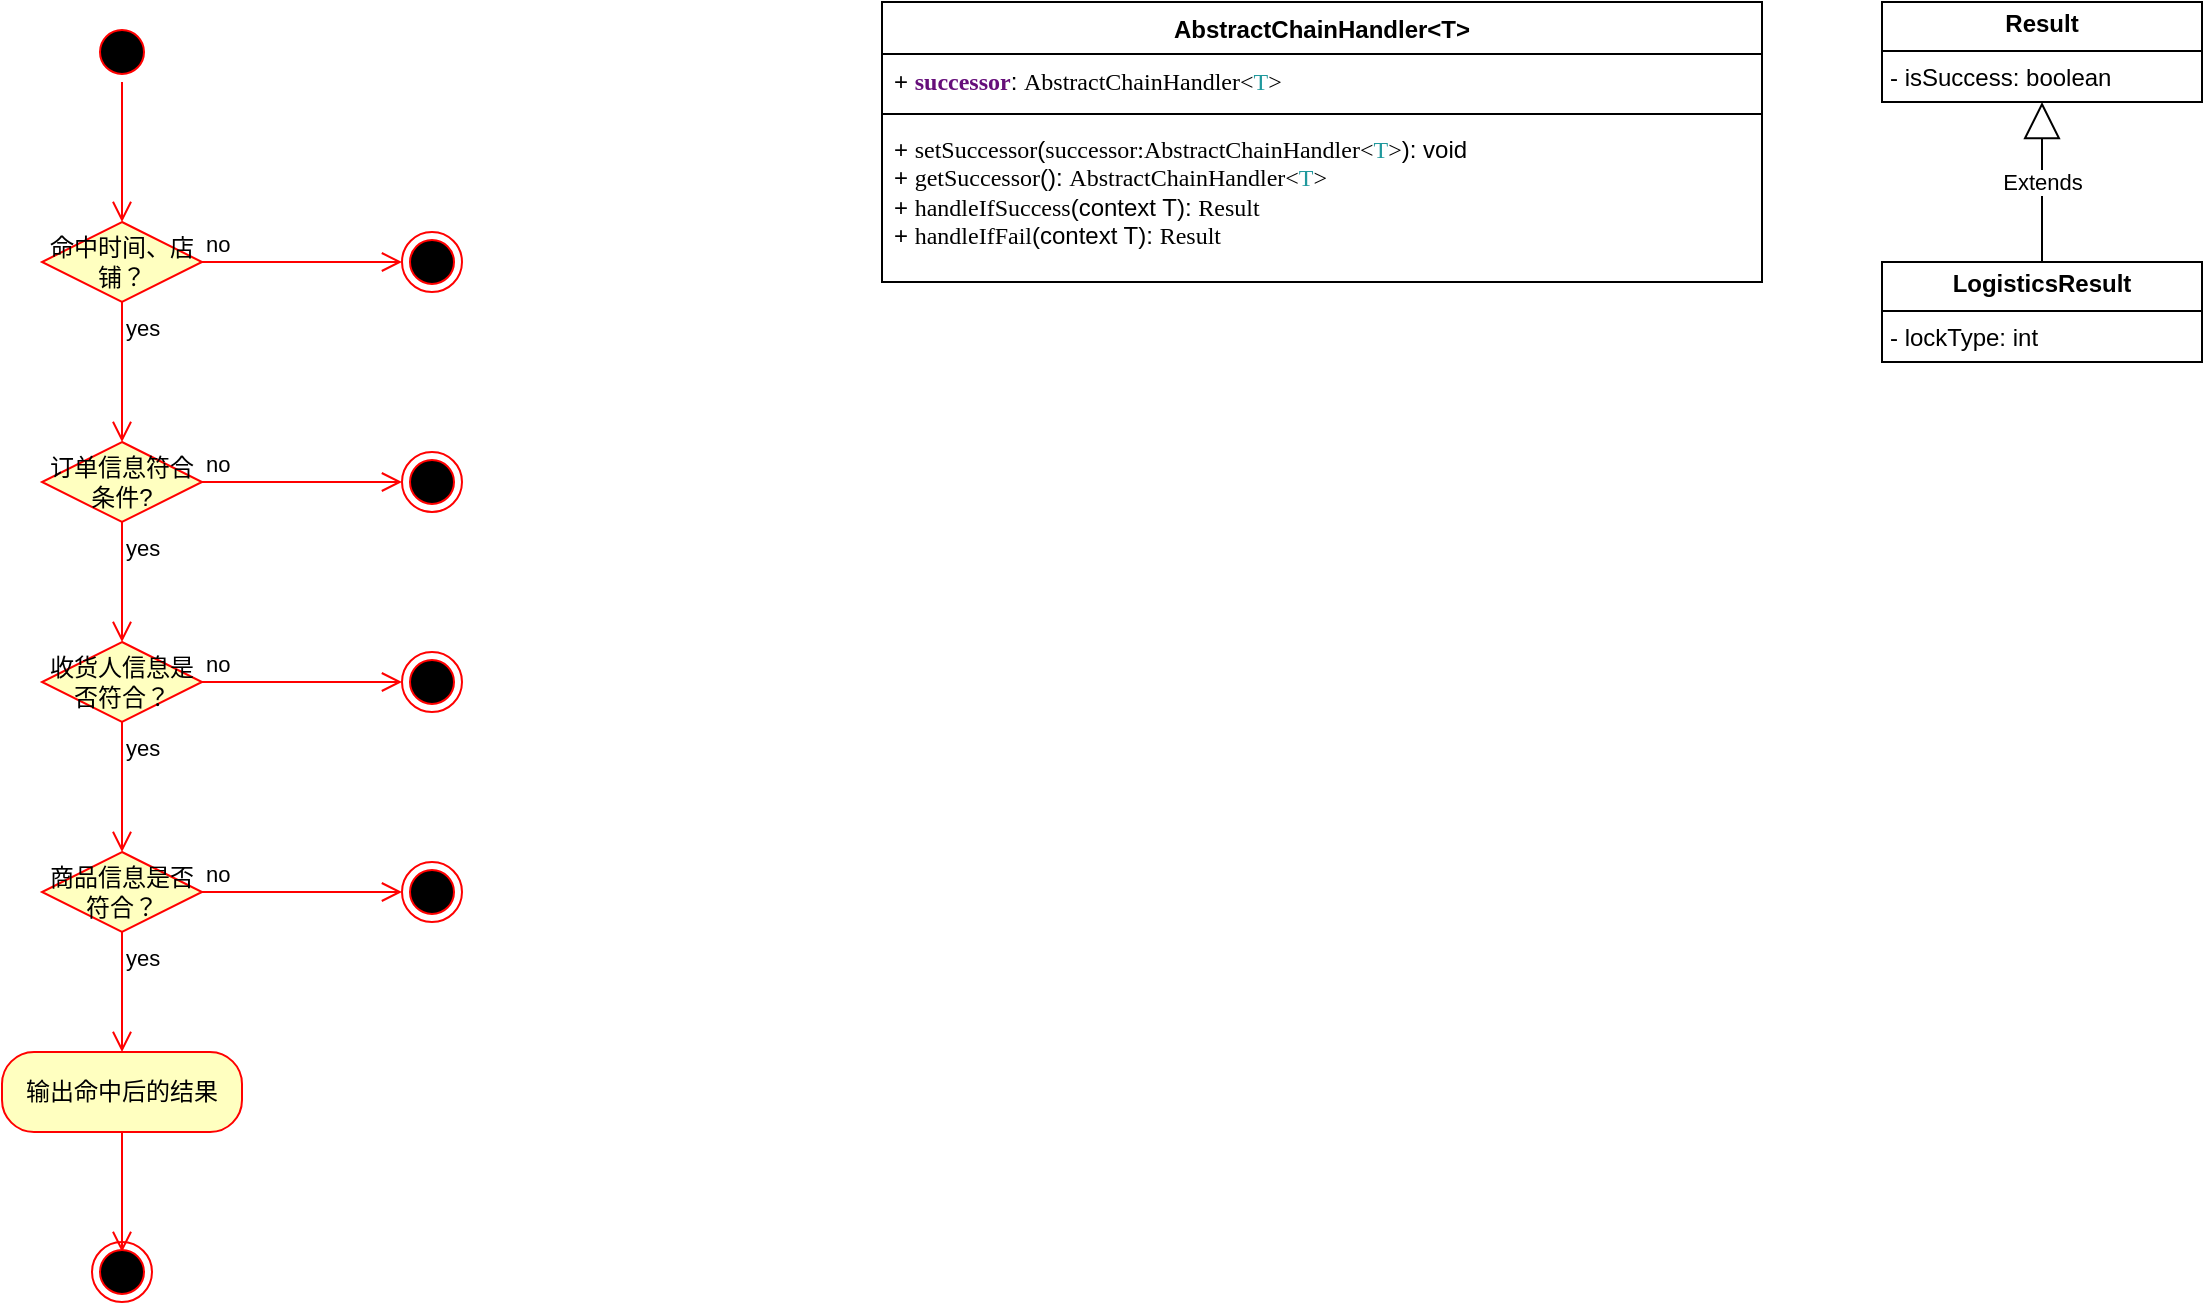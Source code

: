 <mxfile version="24.4.13" type="github">
  <diagram name="第 1 页" id="Sc-aIbsoR985SgzVdLsM">
    <mxGraphModel dx="954" dy="579" grid="1" gridSize="10" guides="1" tooltips="1" connect="1" arrows="1" fold="1" page="1" pageScale="1" pageWidth="827" pageHeight="1169" math="0" shadow="0">
      <root>
        <mxCell id="0" />
        <mxCell id="1" parent="0" />
        <mxCell id="xKwDkKaY8YSx_MqXHMU7-4" value="" style="ellipse;html=1;shape=startState;fillColor=#000000;strokeColor=#ff0000;" vertex="1" parent="1">
          <mxGeometry x="105" y="70" width="30" height="30" as="geometry" />
        </mxCell>
        <mxCell id="xKwDkKaY8YSx_MqXHMU7-5" value="" style="edgeStyle=orthogonalEdgeStyle;html=1;verticalAlign=bottom;endArrow=open;endSize=8;strokeColor=#ff0000;rounded=0;entryX=0.5;entryY=0;entryDx=0;entryDy=0;" edge="1" source="xKwDkKaY8YSx_MqXHMU7-4" parent="1" target="xKwDkKaY8YSx_MqXHMU7-8">
          <mxGeometry relative="1" as="geometry">
            <mxPoint x="125" y="160" as="targetPoint" />
          </mxGeometry>
        </mxCell>
        <mxCell id="xKwDkKaY8YSx_MqXHMU7-8" value="命中时间、店铺？" style="rhombus;whiteSpace=wrap;html=1;fontColor=#000000;fillColor=#ffffc0;strokeColor=#ff0000;" vertex="1" parent="1">
          <mxGeometry x="80" y="170" width="80" height="40" as="geometry" />
        </mxCell>
        <mxCell id="xKwDkKaY8YSx_MqXHMU7-9" value="no" style="edgeStyle=orthogonalEdgeStyle;html=1;align=left;verticalAlign=bottom;endArrow=open;endSize=8;strokeColor=#ff0000;rounded=0;entryX=0;entryY=0.5;entryDx=0;entryDy=0;" edge="1" source="xKwDkKaY8YSx_MqXHMU7-8" parent="1" target="xKwDkKaY8YSx_MqXHMU7-25">
          <mxGeometry x="-1" relative="1" as="geometry">
            <mxPoint x="260" y="190" as="targetPoint" />
          </mxGeometry>
        </mxCell>
        <mxCell id="xKwDkKaY8YSx_MqXHMU7-10" value="yes" style="edgeStyle=orthogonalEdgeStyle;html=1;align=left;verticalAlign=top;endArrow=open;endSize=8;strokeColor=#ff0000;rounded=0;entryX=0.5;entryY=0;entryDx=0;entryDy=0;" edge="1" source="xKwDkKaY8YSx_MqXHMU7-8" parent="1" target="xKwDkKaY8YSx_MqXHMU7-11">
          <mxGeometry x="-1" relative="1" as="geometry">
            <mxPoint x="120" y="270" as="targetPoint" />
          </mxGeometry>
        </mxCell>
        <mxCell id="xKwDkKaY8YSx_MqXHMU7-11" value="订单信息符合条件?" style="rhombus;whiteSpace=wrap;html=1;fontColor=#000000;fillColor=#ffffc0;strokeColor=#ff0000;" vertex="1" parent="1">
          <mxGeometry x="80" y="280" width="80" height="40" as="geometry" />
        </mxCell>
        <mxCell id="xKwDkKaY8YSx_MqXHMU7-12" value="no" style="edgeStyle=orthogonalEdgeStyle;html=1;align=left;verticalAlign=bottom;endArrow=open;endSize=8;strokeColor=#ff0000;rounded=0;" edge="1" source="xKwDkKaY8YSx_MqXHMU7-11" parent="1">
          <mxGeometry x="-1" relative="1" as="geometry">
            <mxPoint x="260" y="300" as="targetPoint" />
          </mxGeometry>
        </mxCell>
        <mxCell id="xKwDkKaY8YSx_MqXHMU7-13" value="yes" style="edgeStyle=orthogonalEdgeStyle;html=1;align=left;verticalAlign=top;endArrow=open;endSize=8;strokeColor=#ff0000;rounded=0;" edge="1" source="xKwDkKaY8YSx_MqXHMU7-11" parent="1">
          <mxGeometry x="-1" relative="1" as="geometry">
            <mxPoint x="120" y="380" as="targetPoint" />
          </mxGeometry>
        </mxCell>
        <mxCell id="xKwDkKaY8YSx_MqXHMU7-16" value="收货人信息是否符合？" style="rhombus;whiteSpace=wrap;html=1;fontColor=#000000;fillColor=#ffffc0;strokeColor=#ff0000;" vertex="1" parent="1">
          <mxGeometry x="80" y="380" width="80" height="40" as="geometry" />
        </mxCell>
        <mxCell id="xKwDkKaY8YSx_MqXHMU7-17" value="no" style="edgeStyle=orthogonalEdgeStyle;html=1;align=left;verticalAlign=bottom;endArrow=open;endSize=8;strokeColor=#ff0000;rounded=0;" edge="1" source="xKwDkKaY8YSx_MqXHMU7-16" parent="1">
          <mxGeometry x="-1" relative="1" as="geometry">
            <mxPoint x="260" y="400" as="targetPoint" />
          </mxGeometry>
        </mxCell>
        <mxCell id="xKwDkKaY8YSx_MqXHMU7-18" value="yes" style="edgeStyle=orthogonalEdgeStyle;html=1;align=left;verticalAlign=top;endArrow=open;endSize=8;strokeColor=#ff0000;rounded=0;entryX=0.5;entryY=0;entryDx=0;entryDy=0;" edge="1" source="xKwDkKaY8YSx_MqXHMU7-16" parent="1" target="xKwDkKaY8YSx_MqXHMU7-19">
          <mxGeometry x="-1" relative="1" as="geometry">
            <mxPoint x="120" y="480" as="targetPoint" />
          </mxGeometry>
        </mxCell>
        <mxCell id="xKwDkKaY8YSx_MqXHMU7-19" value="商品信息是否符合？" style="rhombus;whiteSpace=wrap;html=1;fontColor=#000000;fillColor=#ffffc0;strokeColor=#ff0000;" vertex="1" parent="1">
          <mxGeometry x="80" y="485" width="80" height="40" as="geometry" />
        </mxCell>
        <mxCell id="xKwDkKaY8YSx_MqXHMU7-20" value="no" style="edgeStyle=orthogonalEdgeStyle;html=1;align=left;verticalAlign=bottom;endArrow=open;endSize=8;strokeColor=#ff0000;rounded=0;" edge="1" source="xKwDkKaY8YSx_MqXHMU7-19" parent="1">
          <mxGeometry x="-1" relative="1" as="geometry">
            <mxPoint x="260" y="505" as="targetPoint" />
          </mxGeometry>
        </mxCell>
        <mxCell id="xKwDkKaY8YSx_MqXHMU7-21" value="yes" style="edgeStyle=orthogonalEdgeStyle;html=1;align=left;verticalAlign=top;endArrow=open;endSize=8;strokeColor=#ff0000;rounded=0;" edge="1" source="xKwDkKaY8YSx_MqXHMU7-19" parent="1">
          <mxGeometry x="-1" relative="1" as="geometry">
            <mxPoint x="120" y="585" as="targetPoint" />
          </mxGeometry>
        </mxCell>
        <mxCell id="xKwDkKaY8YSx_MqXHMU7-22" value="输出命中后的结果" style="rounded=1;whiteSpace=wrap;html=1;arcSize=40;fontColor=#000000;fillColor=#ffffc0;strokeColor=#ff0000;" vertex="1" parent="1">
          <mxGeometry x="60" y="585" width="120" height="40" as="geometry" />
        </mxCell>
        <mxCell id="xKwDkKaY8YSx_MqXHMU7-23" value="" style="edgeStyle=orthogonalEdgeStyle;html=1;verticalAlign=bottom;endArrow=open;endSize=8;strokeColor=#ff0000;rounded=0;" edge="1" source="xKwDkKaY8YSx_MqXHMU7-22" parent="1">
          <mxGeometry relative="1" as="geometry">
            <mxPoint x="120" y="685" as="targetPoint" />
          </mxGeometry>
        </mxCell>
        <mxCell id="xKwDkKaY8YSx_MqXHMU7-24" value="" style="ellipse;html=1;shape=endState;fillColor=#000000;strokeColor=#ff0000;" vertex="1" parent="1">
          <mxGeometry x="105" y="680" width="30" height="30" as="geometry" />
        </mxCell>
        <mxCell id="xKwDkKaY8YSx_MqXHMU7-25" value="" style="ellipse;html=1;shape=endState;fillColor=#000000;strokeColor=#ff0000;" vertex="1" parent="1">
          <mxGeometry x="260" y="175" width="30" height="30" as="geometry" />
        </mxCell>
        <mxCell id="xKwDkKaY8YSx_MqXHMU7-26" value="" style="ellipse;html=1;shape=endState;fillColor=#000000;strokeColor=#ff0000;" vertex="1" parent="1">
          <mxGeometry x="260" y="285" width="30" height="30" as="geometry" />
        </mxCell>
        <mxCell id="xKwDkKaY8YSx_MqXHMU7-27" value="" style="ellipse;html=1;shape=endState;fillColor=#000000;strokeColor=#ff0000;" vertex="1" parent="1">
          <mxGeometry x="260" y="385" width="30" height="30" as="geometry" />
        </mxCell>
        <mxCell id="xKwDkKaY8YSx_MqXHMU7-28" value="" style="ellipse;html=1;shape=endState;fillColor=#000000;strokeColor=#ff0000;" vertex="1" parent="1">
          <mxGeometry x="260" y="490" width="30" height="30" as="geometry" />
        </mxCell>
        <mxCell id="xKwDkKaY8YSx_MqXHMU7-29" value="AbstractChainHandler&amp;lt;T&amp;gt;" style="swimlane;fontStyle=1;align=center;verticalAlign=top;childLayout=stackLayout;horizontal=1;startSize=26;horizontalStack=0;resizeParent=1;resizeParentMax=0;resizeLast=0;collapsible=1;marginBottom=0;whiteSpace=wrap;html=1;" vertex="1" parent="1">
          <mxGeometry x="500" y="60" width="440" height="140" as="geometry" />
        </mxCell>
        <mxCell id="xKwDkKaY8YSx_MqXHMU7-30" value="+&amp;nbsp;&lt;span style=&quot;color: rgb(102, 14, 122); font-weight: bold; background-color: rgb(255, 255, 255); font-family: Menlo; font-size: 9pt;&quot;&gt;successor&lt;/span&gt;&lt;span style=&quot;background-color: initial;&quot;&gt;:&amp;nbsp;&lt;/span&gt;&lt;span style=&quot;background-color: rgb(255, 255, 255); font-family: Menlo; font-size: 9pt;&quot;&gt;AbstractChainHandler&amp;lt;&lt;/span&gt;&lt;span style=&quot;font-family: Menlo; font-size: 9pt; color: rgb(32, 153, 157);&quot;&gt;T&lt;/span&gt;&lt;span style=&quot;background-color: rgb(255, 255, 255); font-family: Menlo; font-size: 9pt;&quot;&gt;&amp;gt;&lt;/span&gt;" style="text;strokeColor=none;fillColor=none;align=left;verticalAlign=top;spacingLeft=4;spacingRight=4;overflow=hidden;rotatable=0;points=[[0,0.5],[1,0.5]];portConstraint=eastwest;whiteSpace=wrap;html=1;" vertex="1" parent="xKwDkKaY8YSx_MqXHMU7-29">
          <mxGeometry y="26" width="440" height="26" as="geometry" />
        </mxCell>
        <mxCell id="xKwDkKaY8YSx_MqXHMU7-31" value="" style="line;strokeWidth=1;fillColor=none;align=left;verticalAlign=middle;spacingTop=-1;spacingLeft=3;spacingRight=3;rotatable=0;labelPosition=right;points=[];portConstraint=eastwest;strokeColor=inherit;" vertex="1" parent="xKwDkKaY8YSx_MqXHMU7-29">
          <mxGeometry y="52" width="440" height="8" as="geometry" />
        </mxCell>
        <mxCell id="xKwDkKaY8YSx_MqXHMU7-32" value="+&amp;nbsp;&lt;span style=&quot;background-color: rgb(255, 255, 255); font-family: Menlo; font-size: 9pt;&quot;&gt;setSuccessor&lt;/span&gt;&lt;span style=&quot;background-color: initial;&quot;&gt;(&lt;/span&gt;&lt;span style=&quot;background-color: rgb(255, 255, 255); font-family: Menlo; font-size: 9pt;&quot;&gt;successor:&lt;/span&gt;&lt;span style=&quot;font-size: 9pt; background-color: rgb(255, 255, 255); font-family: Menlo;&quot;&gt;AbstractChainHandler&amp;lt;&lt;/span&gt;&lt;span style=&quot;background-color: initial; font-size: 9pt; font-family: Menlo; color: rgb(32, 153, 157);&quot;&gt;T&lt;/span&gt;&lt;span style=&quot;font-size: 9pt; background-color: rgb(255, 255, 255); font-family: Menlo;&quot;&gt;&amp;gt;&lt;/span&gt;&lt;span style=&quot;background-color: initial;&quot;&gt;): void&lt;/span&gt;&lt;div&gt;+&amp;nbsp;&lt;span style=&quot;background-color: rgb(255, 255, 255); font-family: Menlo; font-size: 9pt;&quot;&gt;getSuccessor&lt;/span&gt;&lt;span style=&quot;background-color: initial;&quot;&gt;(&lt;/span&gt;&lt;span style=&quot;background-color: initial;&quot;&gt;):&amp;nbsp;&lt;/span&gt;&lt;span style=&quot;background-color: rgb(255, 255, 255); font-family: Menlo; font-size: 9pt;&quot;&gt;AbstractChainHandler&amp;lt;&lt;/span&gt;&lt;span style=&quot;font-family: Menlo; font-size: 9pt; color: rgb(32, 153, 157);&quot;&gt;T&lt;/span&gt;&lt;span style=&quot;background-color: rgb(255, 255, 255); font-family: Menlo; font-size: 9pt;&quot;&gt;&amp;gt;&lt;/span&gt;&lt;br&gt;&lt;/div&gt;&lt;div&gt;+&amp;nbsp;&lt;span style=&quot;background-color: rgb(255, 255, 255); font-family: Menlo; font-size: 9pt;&quot;&gt;handleIfSuccess&lt;/span&gt;&lt;span style=&quot;background-color: initial;&quot;&gt;(context T&lt;/span&gt;&lt;span style=&quot;background-color: initial;&quot;&gt;): &lt;/span&gt;&lt;font face=&quot;Menlo&quot;&gt;&lt;span style=&quot;background-color: rgb(255, 255, 255);&quot;&gt;Result&lt;/span&gt;&lt;/font&gt;&lt;br&gt;&lt;/div&gt;&lt;div&gt;+&amp;nbsp;&lt;span style=&quot;font-size: 9pt; background-color: rgb(255, 255, 255); font-family: Menlo;&quot;&gt;handleIfFail&lt;/span&gt;&lt;span style=&quot;background-color: initial;&quot;&gt;(context T&lt;/span&gt;&lt;span style=&quot;background-color: initial;&quot;&gt;):&amp;nbsp;&lt;/span&gt;&lt;font face=&quot;Menlo&quot;&gt;&lt;span style=&quot;background-color: rgb(255, 255, 255);&quot;&gt;Result&lt;/span&gt;&lt;/font&gt;&lt;font face=&quot;Menlo&quot;&gt;&lt;span style=&quot;background-color: rgb(255, 255, 255);&quot;&gt;&lt;br&gt;&lt;/span&gt;&lt;/font&gt;&lt;/div&gt;" style="text;strokeColor=none;fillColor=none;align=left;verticalAlign=top;spacingLeft=4;spacingRight=4;overflow=hidden;rotatable=0;points=[[0,0.5],[1,0.5]];portConstraint=eastwest;whiteSpace=wrap;html=1;" vertex="1" parent="xKwDkKaY8YSx_MqXHMU7-29">
          <mxGeometry y="60" width="440" height="80" as="geometry" />
        </mxCell>
        <mxCell id="xKwDkKaY8YSx_MqXHMU7-37" value="&lt;p style=&quot;margin:0px;margin-top:4px;text-align:center;&quot;&gt;&lt;b&gt;Result&lt;/b&gt;&lt;/p&gt;&lt;hr size=&quot;1&quot; style=&quot;border-style:solid;&quot;&gt;&lt;p style=&quot;margin:0px;margin-left:4px;&quot;&gt;- isSuccess: boolean&lt;/p&gt;" style="verticalAlign=top;align=left;overflow=fill;html=1;whiteSpace=wrap;" vertex="1" parent="1">
          <mxGeometry x="1000" y="60" width="160" height="50" as="geometry" />
        </mxCell>
        <mxCell id="xKwDkKaY8YSx_MqXHMU7-38" value="&lt;p style=&quot;margin:0px;margin-top:4px;text-align:center;&quot;&gt;&lt;b&gt;LogisticsResult&lt;/b&gt;&lt;/p&gt;&lt;hr size=&quot;1&quot; style=&quot;border-style:solid;&quot;&gt;&lt;p style=&quot;margin:0px;margin-left:4px;&quot;&gt;- lockType: int&lt;/p&gt;" style="verticalAlign=top;align=left;overflow=fill;html=1;whiteSpace=wrap;" vertex="1" parent="1">
          <mxGeometry x="1000" y="190" width="160" height="50" as="geometry" />
        </mxCell>
        <mxCell id="xKwDkKaY8YSx_MqXHMU7-39" value="Extends" style="endArrow=block;endSize=16;endFill=0;html=1;rounded=0;" edge="1" parent="1" source="xKwDkKaY8YSx_MqXHMU7-38" target="xKwDkKaY8YSx_MqXHMU7-37">
          <mxGeometry width="160" relative="1" as="geometry">
            <mxPoint x="810" y="320" as="sourcePoint" />
            <mxPoint x="970" y="320" as="targetPoint" />
          </mxGeometry>
        </mxCell>
      </root>
    </mxGraphModel>
  </diagram>
</mxfile>
